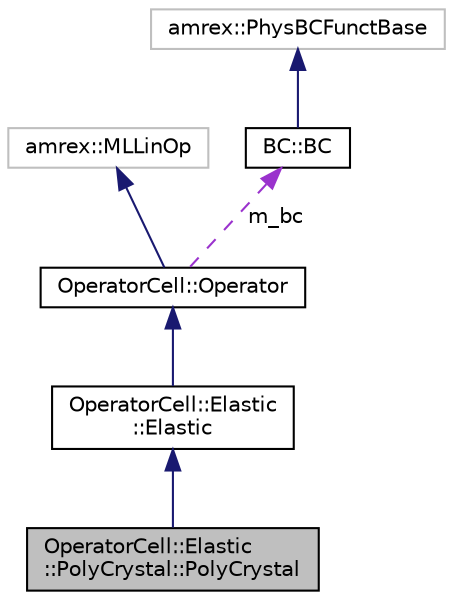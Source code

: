 digraph "OperatorCell::Elastic::PolyCrystal::PolyCrystal"
{
  edge [fontname="Helvetica",fontsize="10",labelfontname="Helvetica",labelfontsize="10"];
  node [fontname="Helvetica",fontsize="10",shape=record];
  Node1 [label="OperatorCell::Elastic\l::PolyCrystal::PolyCrystal",height=0.2,width=0.4,color="black", fillcolor="grey75", style="filled", fontcolor="black"];
  Node2 -> Node1 [dir="back",color="midnightblue",fontsize="10",style="solid",fontname="Helvetica"];
  Node2 [label="OperatorCell::Elastic\l::Elastic",height=0.2,width=0.4,color="black", fillcolor="white", style="filled",URL="$classOperatorCell_1_1Elastic_1_1Elastic.html"];
  Node3 -> Node2 [dir="back",color="midnightblue",fontsize="10",style="solid",fontname="Helvetica"];
  Node3 [label="OperatorCell::Operator",height=0.2,width=0.4,color="black", fillcolor="white", style="filled",URL="$classOperatorCell_1_1Operator.html"];
  Node4 -> Node3 [dir="back",color="midnightblue",fontsize="10",style="solid",fontname="Helvetica"];
  Node4 [label="amrex::MLLinOp",height=0.2,width=0.4,color="grey75", fillcolor="white", style="filled"];
  Node5 -> Node3 [dir="back",color="darkorchid3",fontsize="10",style="dashed",label=" m_bc" ,fontname="Helvetica"];
  Node5 [label="BC::BC",height=0.2,width=0.4,color="black", fillcolor="white", style="filled",URL="$classBC_1_1BC.html"];
  Node6 -> Node5 [dir="back",color="midnightblue",fontsize="10",style="solid",fontname="Helvetica"];
  Node6 [label="amrex::PhysBCFunctBase",height=0.2,width=0.4,color="grey75", fillcolor="white", style="filled"];
}
